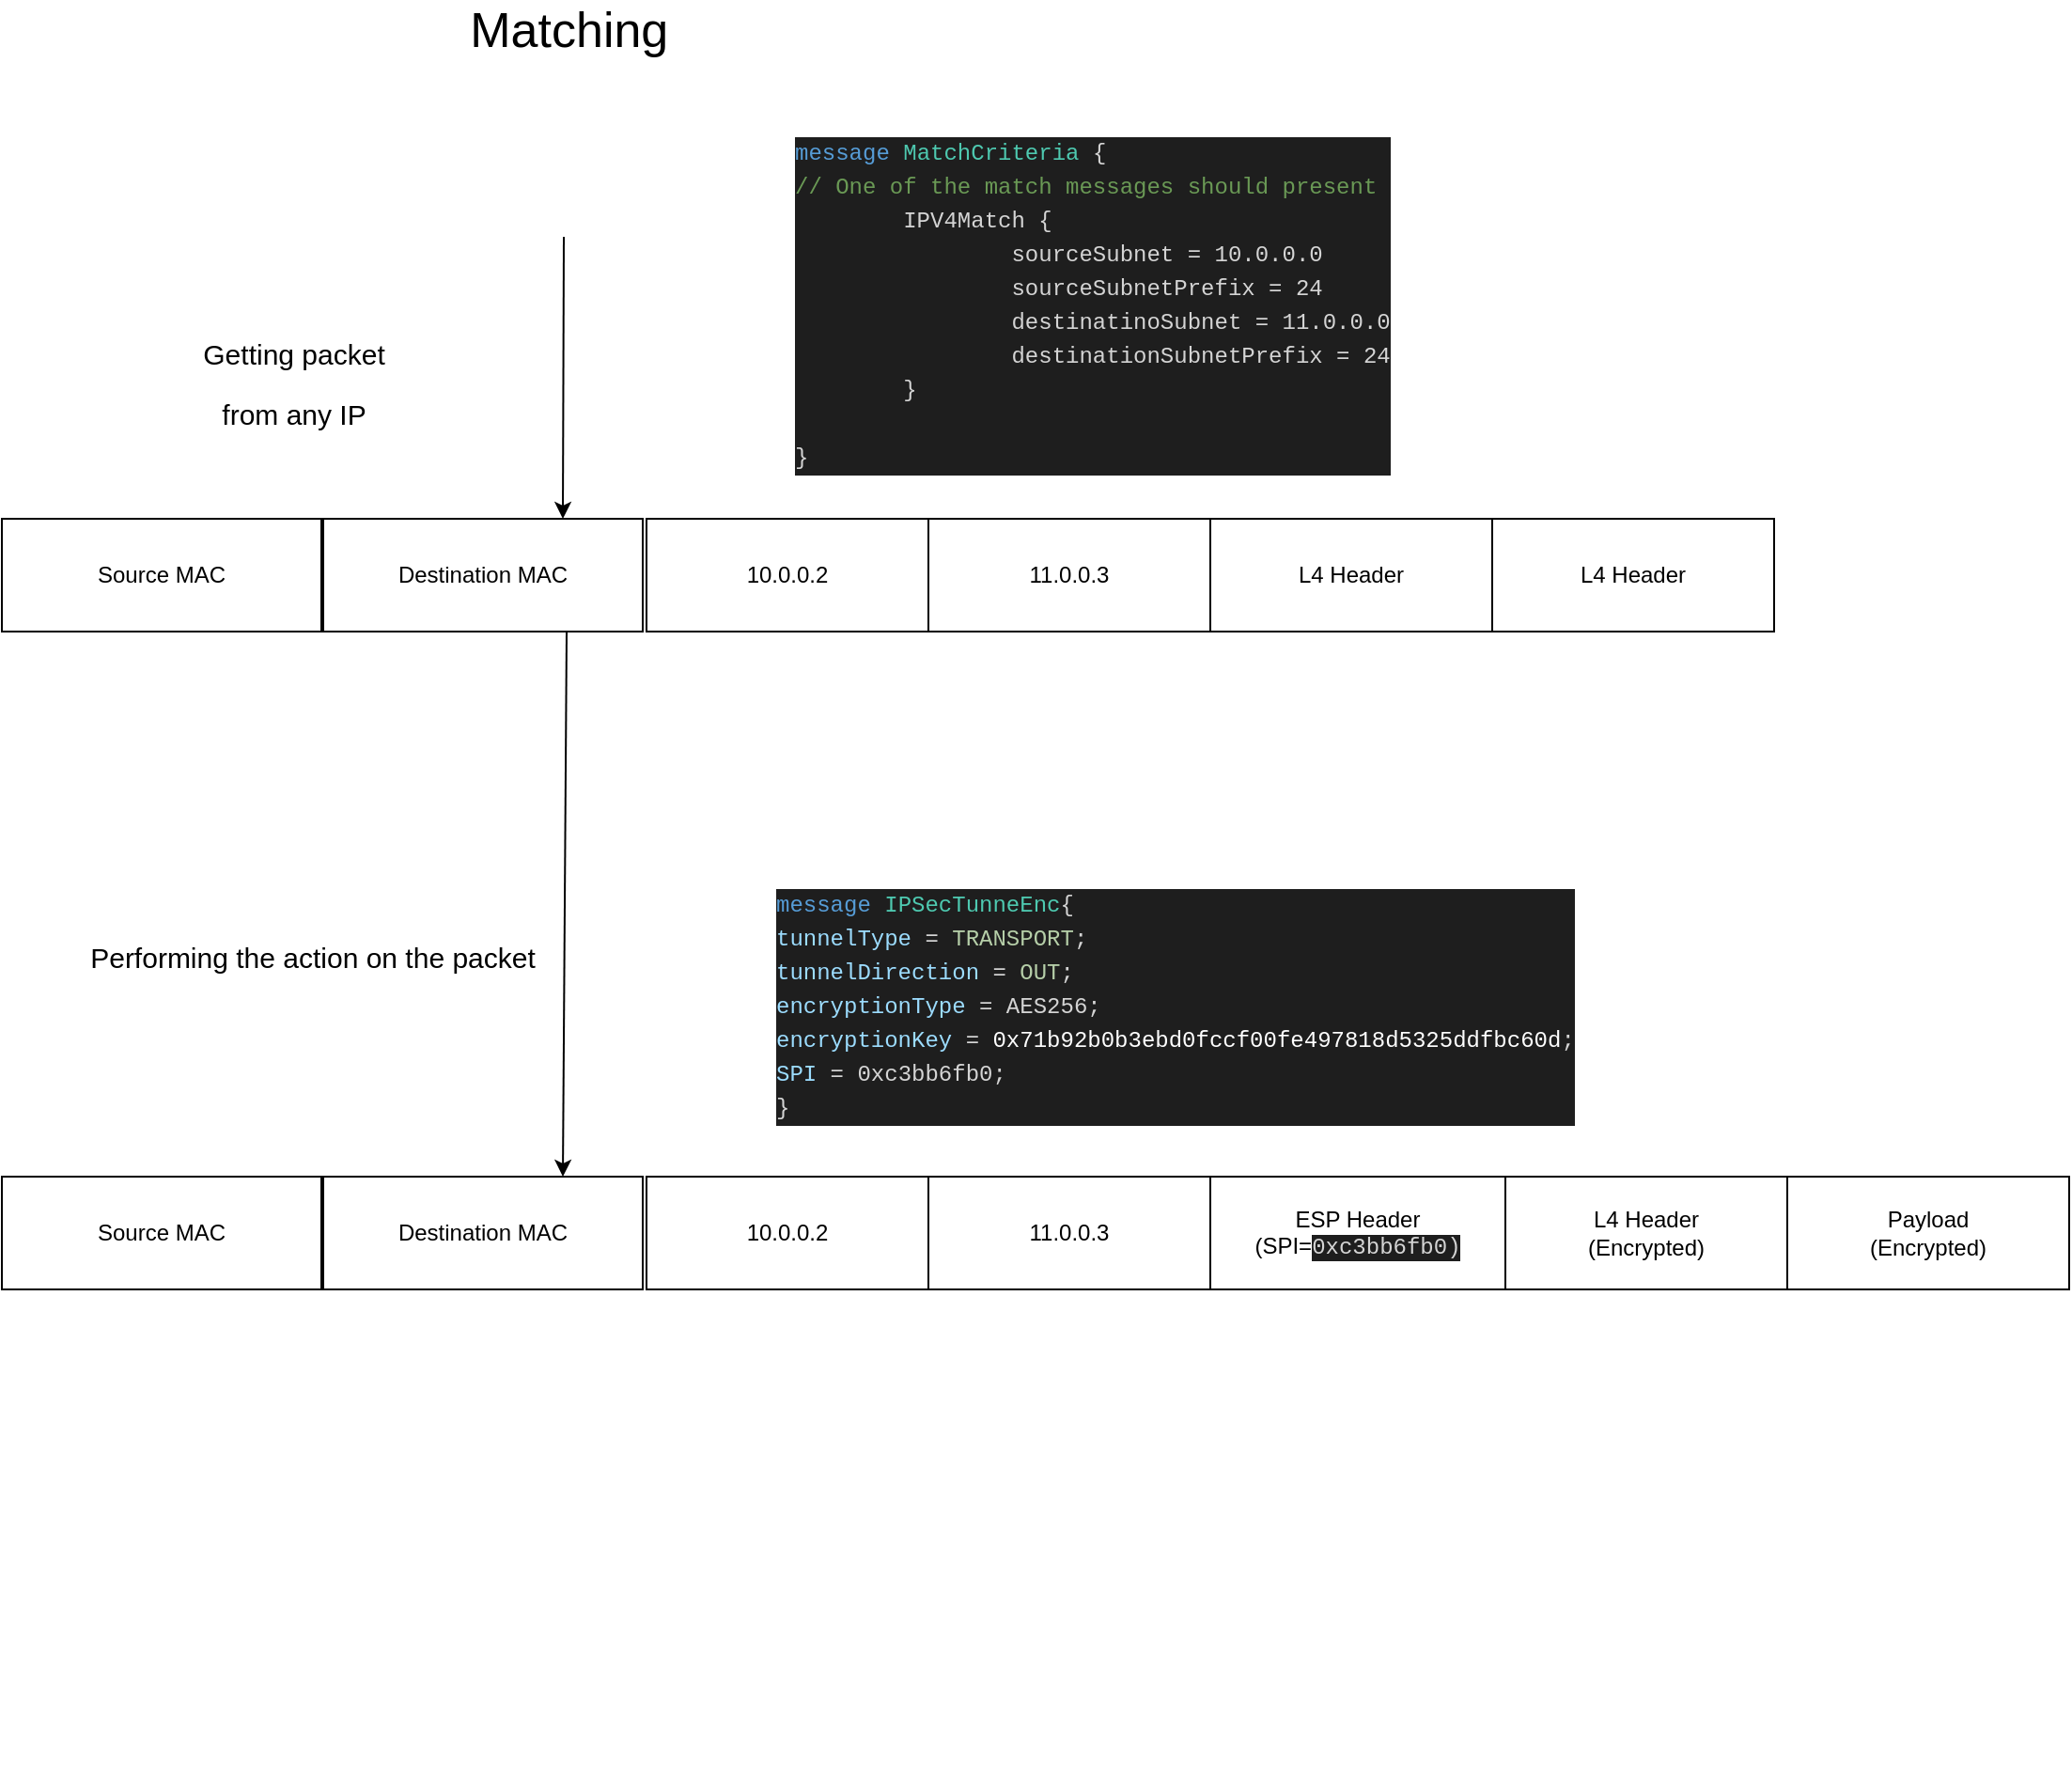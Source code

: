 <mxfile>
    <diagram id="V7hC7Ia_DJyM14xFZ34Q" name="Page-1">
        <mxGraphModel dx="1031" dy="565" grid="1" gridSize="10" guides="1" tooltips="1" connect="1" arrows="1" fold="1" page="1" pageScale="1" pageWidth="850" pageHeight="1100" math="0" shadow="0">
            <root>
                <mxCell id="0"/>
                <mxCell id="1" parent="0"/>
                <mxCell id="2" value="10.0.0.2" style="rounded=0;whiteSpace=wrap;html=1;" parent="1" vertex="1">
                    <mxGeometry x="423" y="340" width="150" height="60" as="geometry"/>
                </mxCell>
                <mxCell id="3" value="&lt;font style=&quot;font-size: 26px&quot;&gt;Matching&amp;nbsp;&lt;/font&gt;" style="text;html=1;align=center;verticalAlign=middle;resizable=0;points=[];autosize=1;strokeColor=none;fillColor=none;" parent="1" vertex="1">
                    <mxGeometry x="320" y="70" width="130" height="20" as="geometry"/>
                </mxCell>
                <mxCell id="4" value="Source MAC" style="rounded=0;whiteSpace=wrap;html=1;" parent="1" vertex="1">
                    <mxGeometry x="80" y="340" width="170" height="60" as="geometry"/>
                </mxCell>
                <mxCell id="5" value="Destination MAC" style="rounded=0;whiteSpace=wrap;html=1;" parent="1" vertex="1">
                    <mxGeometry x="251" y="340" width="170" height="60" as="geometry"/>
                </mxCell>
                <mxCell id="6" value="11.0.0.3" style="rounded=0;whiteSpace=wrap;html=1;" parent="1" vertex="1">
                    <mxGeometry x="573" y="340" width="150" height="60" as="geometry"/>
                </mxCell>
                <mxCell id="9" value="" style="endArrow=classic;html=1;fontSize=26;entryX=0.75;entryY=0;entryDx=0;entryDy=0;" parent="1" target="5" edge="1">
                    <mxGeometry width="50" height="50" relative="1" as="geometry">
                        <mxPoint x="379" y="190" as="sourcePoint"/>
                        <mxPoint x="340" y="200" as="targetPoint"/>
                    </mxGeometry>
                </mxCell>
                <mxCell id="10" value="&lt;div style=&quot;color: rgb(212 , 212 , 212) ; background-color: rgb(30 , 30 , 30) ; font-family: &amp;#34;menlo&amp;#34; , &amp;#34;menlo&amp;#34; , &amp;#34;monaco&amp;#34; , &amp;#34;courier new&amp;#34; , monospace ; font-weight: normal ; font-size: 12px ; line-height: 18px&quot;&gt;&lt;div&gt;&lt;span style=&quot;color: #569cd6&quot;&gt;message&lt;/span&gt;&lt;span style=&quot;color: #d4d4d4&quot;&gt; &lt;/span&gt;&lt;span style=&quot;color: #4ec9b0&quot;&gt;MatchCriteria&lt;/span&gt;&lt;span style=&quot;color: #d4d4d4&quot;&gt; {  &lt;/span&gt;&lt;/div&gt;&lt;div&gt;&lt;span style=&quot;color: #d4d4d4&quot;&gt;    &lt;/span&gt;&lt;span style=&quot;color: #6a9955&quot;&gt;// One of the match messages should present&lt;/span&gt;&lt;/div&gt;&lt;div&gt;&lt;span style=&quot;color: #d4d4d4&quot;&gt;      &lt;span style=&quot;white-space: pre&quot;&gt;&#9;&lt;/span&gt;IPV4Match {&lt;/span&gt;&lt;/div&gt;&lt;div&gt;&lt;span style=&quot;color: #d4d4d4&quot;&gt;       &lt;span style=&quot;white-space: pre&quot;&gt;&#9;&lt;span style=&quot;white-space: pre&quot;&gt;&#9;&lt;/span&gt;&lt;/span&gt;sourceSubnet = 10.0.0.0&lt;/span&gt;&lt;/div&gt;&lt;div&gt;&lt;span style=&quot;color: #d4d4d4&quot;&gt;       &lt;span style=&quot;white-space: pre&quot;&gt;&#9;&lt;span style=&quot;white-space: pre&quot;&gt;&#9;&lt;/span&gt;&lt;/span&gt;sourceSubnetPrefix = 24&lt;/span&gt;&lt;/div&gt;&lt;div&gt;&lt;span style=&quot;color: #d4d4d4&quot;&gt;       &lt;span style=&quot;white-space: pre&quot;&gt;&#9;&lt;span style=&quot;white-space: pre&quot;&gt;&#9;&lt;/span&gt;&lt;/span&gt;destinatinoSubnet = 11.0.0.0&lt;/span&gt;&lt;/div&gt;&lt;div&gt;&lt;span style=&quot;color: #d4d4d4&quot;&gt;       &lt;span style=&quot;white-space: pre&quot;&gt;&#9;&lt;span style=&quot;white-space: pre&quot;&gt;&#9;&lt;/span&gt;&lt;/span&gt;destinationSubnetPrefix = 24 &lt;/span&gt;&lt;/div&gt;&lt;div&gt;&lt;span style=&quot;color: #d4d4d4&quot;&gt;      &lt;span style=&quot;white-space: pre&quot;&gt;&#9;&lt;/span&gt;}&lt;/span&gt;&lt;/div&gt;&lt;div&gt;&lt;br&gt;&lt;/div&gt;&lt;div&gt;&lt;span style=&quot;color: #d4d4d4&quot;&gt;}&lt;/span&gt;&lt;/div&gt;&lt;/div&gt;" style="text;whiteSpace=wrap;html=1;fontSize=26;" parent="1" vertex="1">
                    <mxGeometry x="500" y="130" width="320" height="200" as="geometry"/>
                </mxCell>
                <mxCell id="12" value="&lt;font style=&quot;font-size: 15px&quot;&gt;Getting packet &lt;br&gt;from any IP&lt;/font&gt;" style="text;html=1;align=center;verticalAlign=middle;resizable=0;points=[];autosize=1;strokeColor=none;fillColor=none;fontSize=26;" parent="1" vertex="1">
                    <mxGeometry x="180" y="230" width="110" height="70" as="geometry"/>
                </mxCell>
                <mxCell id="14" value="&lt;div style=&quot;background-color: rgb(30 , 30 , 30) ; line-height: 18px ; font-weight: normal ; font-size: 12px ; font-family: &amp;#34;menlo&amp;#34; , &amp;#34;menlo&amp;#34; , &amp;#34;monaco&amp;#34; , &amp;#34;courier new&amp;#34; , monospace&quot;&gt;&lt;div style=&quot;color: rgb(212 , 212 , 212)&quot;&gt;&lt;span style=&quot;color: #569cd6&quot;&gt;message&lt;/span&gt;&lt;span style=&quot;color: #d4d4d4&quot;&gt; &lt;/span&gt;&lt;span style=&quot;color: #4ec9b0&quot;&gt;IPSecTunneEnc&lt;/span&gt;&lt;span style=&quot;color: #d4d4d4&quot;&gt;{&lt;/span&gt;&lt;/div&gt;&lt;div&gt;&lt;span style=&quot;color: rgb(212 , 212 , 212)&quot;&gt;  &lt;/span&gt;&lt;span style=&quot;color: rgb(86 , 156 , 214)&quot;&gt;&lt;span&gt;&#9;&lt;/span&gt;&lt;/span&gt;&lt;span style=&quot;color: rgb(156 , 220 , 254)&quot;&gt;tunnelType&lt;/span&gt;&lt;span style=&quot;color: rgb(212 , 212 , 212)&quot;&gt; =&lt;/span&gt;&lt;font color=&quot;#b5cea8&quot;&gt;&amp;nbsp;TRANSPORT&lt;/font&gt;&lt;span style=&quot;color: rgb(212 , 212 , 212)&quot;&gt;;&lt;/span&gt;&lt;/div&gt;&lt;div&gt;&lt;span style=&quot;color: rgb(212 , 212 , 212)&quot;&gt;  &lt;/span&gt;&lt;span style=&quot;color: rgb(86 , 156 , 214)&quot;&gt;&lt;span&gt;&#9;&lt;/span&gt;&lt;/span&gt;&lt;span style=&quot;color: rgb(156 , 220 , 254)&quot;&gt;tunnelDirection&lt;/span&gt;&lt;span style=&quot;color: rgb(212 , 212 , 212)&quot;&gt; = &lt;/span&gt;&lt;font color=&quot;#b5cea8&quot;&gt;OUT&lt;/font&gt;&lt;span style=&quot;color: rgb(212 , 212 , 212)&quot;&gt;;&lt;/span&gt;&lt;/div&gt;&lt;div&gt;&lt;span style=&quot;color: rgb(156 , 220 , 254)&quot;&gt;&lt;span&gt;&#9;&lt;/span&gt;encryptionType&lt;/span&gt;&lt;span style=&quot;color: rgb(212 , 212 , 212)&quot;&gt; = AES256&lt;/span&gt;&lt;span style=&quot;color: rgb(212 , 212 , 212)&quot;&gt;;&lt;/span&gt;&lt;/div&gt;&lt;div&gt;&lt;span style=&quot;color: rgb(156 , 220 , 254)&quot;&gt;&lt;span&gt;&#9;&lt;/span&gt;encryptionKey&lt;/span&gt;&lt;span style=&quot;color: rgb(212 , 212 , 212)&quot;&gt; =&amp;nbsp;&lt;/span&gt;&lt;font color=&quot;#ffffff&quot;&gt;0x71b92b0b3ebd0fccf00fe497818d5325ddfbc60d&lt;/font&gt;&lt;span style=&quot;color: rgb(212 , 212 , 212)&quot;&gt;;&lt;/span&gt;&lt;/div&gt;&lt;div style=&quot;color: rgb(212 , 212 , 212)&quot;&gt;&lt;span style=&quot;color: #9cdcfe&quot;&gt;&lt;span&gt;&#9;&lt;/span&gt;SPI&lt;/span&gt;&lt;span style=&quot;color: #d4d4d4&quot;&gt; =&amp;nbsp;&lt;/span&gt;0xc3bb6fb0&lt;span style=&quot;color: #d4d4d4&quot;&gt;;&lt;/span&gt;&lt;/div&gt;&lt;div style=&quot;color: rgb(212 , 212 , 212)&quot;&gt;}&lt;br&gt;&lt;/div&gt;&lt;/div&gt;" style="text;whiteSpace=wrap;html=1;fontSize=15;" parent="1" vertex="1">
                    <mxGeometry x="490" y="530" width="450" height="480" as="geometry"/>
                </mxCell>
                <mxCell id="15" value="L4 Header" style="rounded=0;whiteSpace=wrap;html=1;" parent="1" vertex="1">
                    <mxGeometry x="723" y="340" width="150" height="60" as="geometry"/>
                </mxCell>
                <mxCell id="16" value="" style="endArrow=classic;html=1;fontSize=26;entryX=0.75;entryY=0;entryDx=0;entryDy=0;" parent="1" target="19" edge="1">
                    <mxGeometry width="50" height="50" relative="1" as="geometry">
                        <mxPoint x="380.5" y="400.0" as="sourcePoint"/>
                        <mxPoint x="380" y="680" as="targetPoint"/>
                    </mxGeometry>
                </mxCell>
                <mxCell id="17" value="10.0.0.2" style="rounded=0;whiteSpace=wrap;html=1;" parent="1" vertex="1">
                    <mxGeometry x="423" y="690" width="150" height="60" as="geometry"/>
                </mxCell>
                <mxCell id="18" value="Source MAC" style="rounded=0;whiteSpace=wrap;html=1;" parent="1" vertex="1">
                    <mxGeometry x="80" y="690" width="170" height="60" as="geometry"/>
                </mxCell>
                <mxCell id="19" value="Destination MAC" style="rounded=0;whiteSpace=wrap;html=1;" parent="1" vertex="1">
                    <mxGeometry x="251" y="690" width="170" height="60" as="geometry"/>
                </mxCell>
                <mxCell id="20" value="11.0.0.3" style="rounded=0;whiteSpace=wrap;html=1;" parent="1" vertex="1">
                    <mxGeometry x="573" y="690" width="150" height="60" as="geometry"/>
                </mxCell>
                <mxCell id="21" value="L4 Header&lt;br&gt;(Encrypted)" style="rounded=0;whiteSpace=wrap;html=1;" parent="1" vertex="1">
                    <mxGeometry x="880" y="690" width="150" height="60" as="geometry"/>
                </mxCell>
                <mxCell id="22" value="ESP Header&lt;br&gt;(SPI=&lt;span style=&quot;color: rgb(212 , 212 , 212) ; font-family: &amp;#34;menlo&amp;#34; , &amp;#34;menlo&amp;#34; , &amp;#34;monaco&amp;#34; , &amp;#34;courier new&amp;#34; , monospace ; text-align: left ; background-color: rgb(30 , 30 , 30)&quot;&gt;0xc3bb6fb0)&lt;/span&gt;" style="rounded=0;whiteSpace=wrap;html=1;" parent="1" vertex="1">
                    <mxGeometry x="723" y="690" width="157" height="60" as="geometry"/>
                </mxCell>
                <mxCell id="23" value="L4 Header" style="rounded=0;whiteSpace=wrap;html=1;" parent="1" vertex="1">
                    <mxGeometry x="873" y="340" width="150" height="60" as="geometry"/>
                </mxCell>
                <mxCell id="24" value="Payload&lt;br&gt;(Encrypted)" style="rounded=0;whiteSpace=wrap;html=1;" parent="1" vertex="1">
                    <mxGeometry x="1030" y="690" width="150" height="60" as="geometry"/>
                </mxCell>
                <mxCell id="25" value="&lt;span style=&quot;font-size: 15px&quot;&gt;&lt;font color=&quot;#000000&quot;&gt;Performing the action on the packet&lt;/font&gt;&lt;/span&gt;" style="text;html=1;align=center;verticalAlign=middle;resizable=0;points=[];autosize=1;strokeColor=none;fillColor=none;fontSize=26;" parent="1" vertex="1">
                    <mxGeometry x="120" y="550" width="250" height="40" as="geometry"/>
                </mxCell>
            </root>
        </mxGraphModel>
    </diagram>
</mxfile>